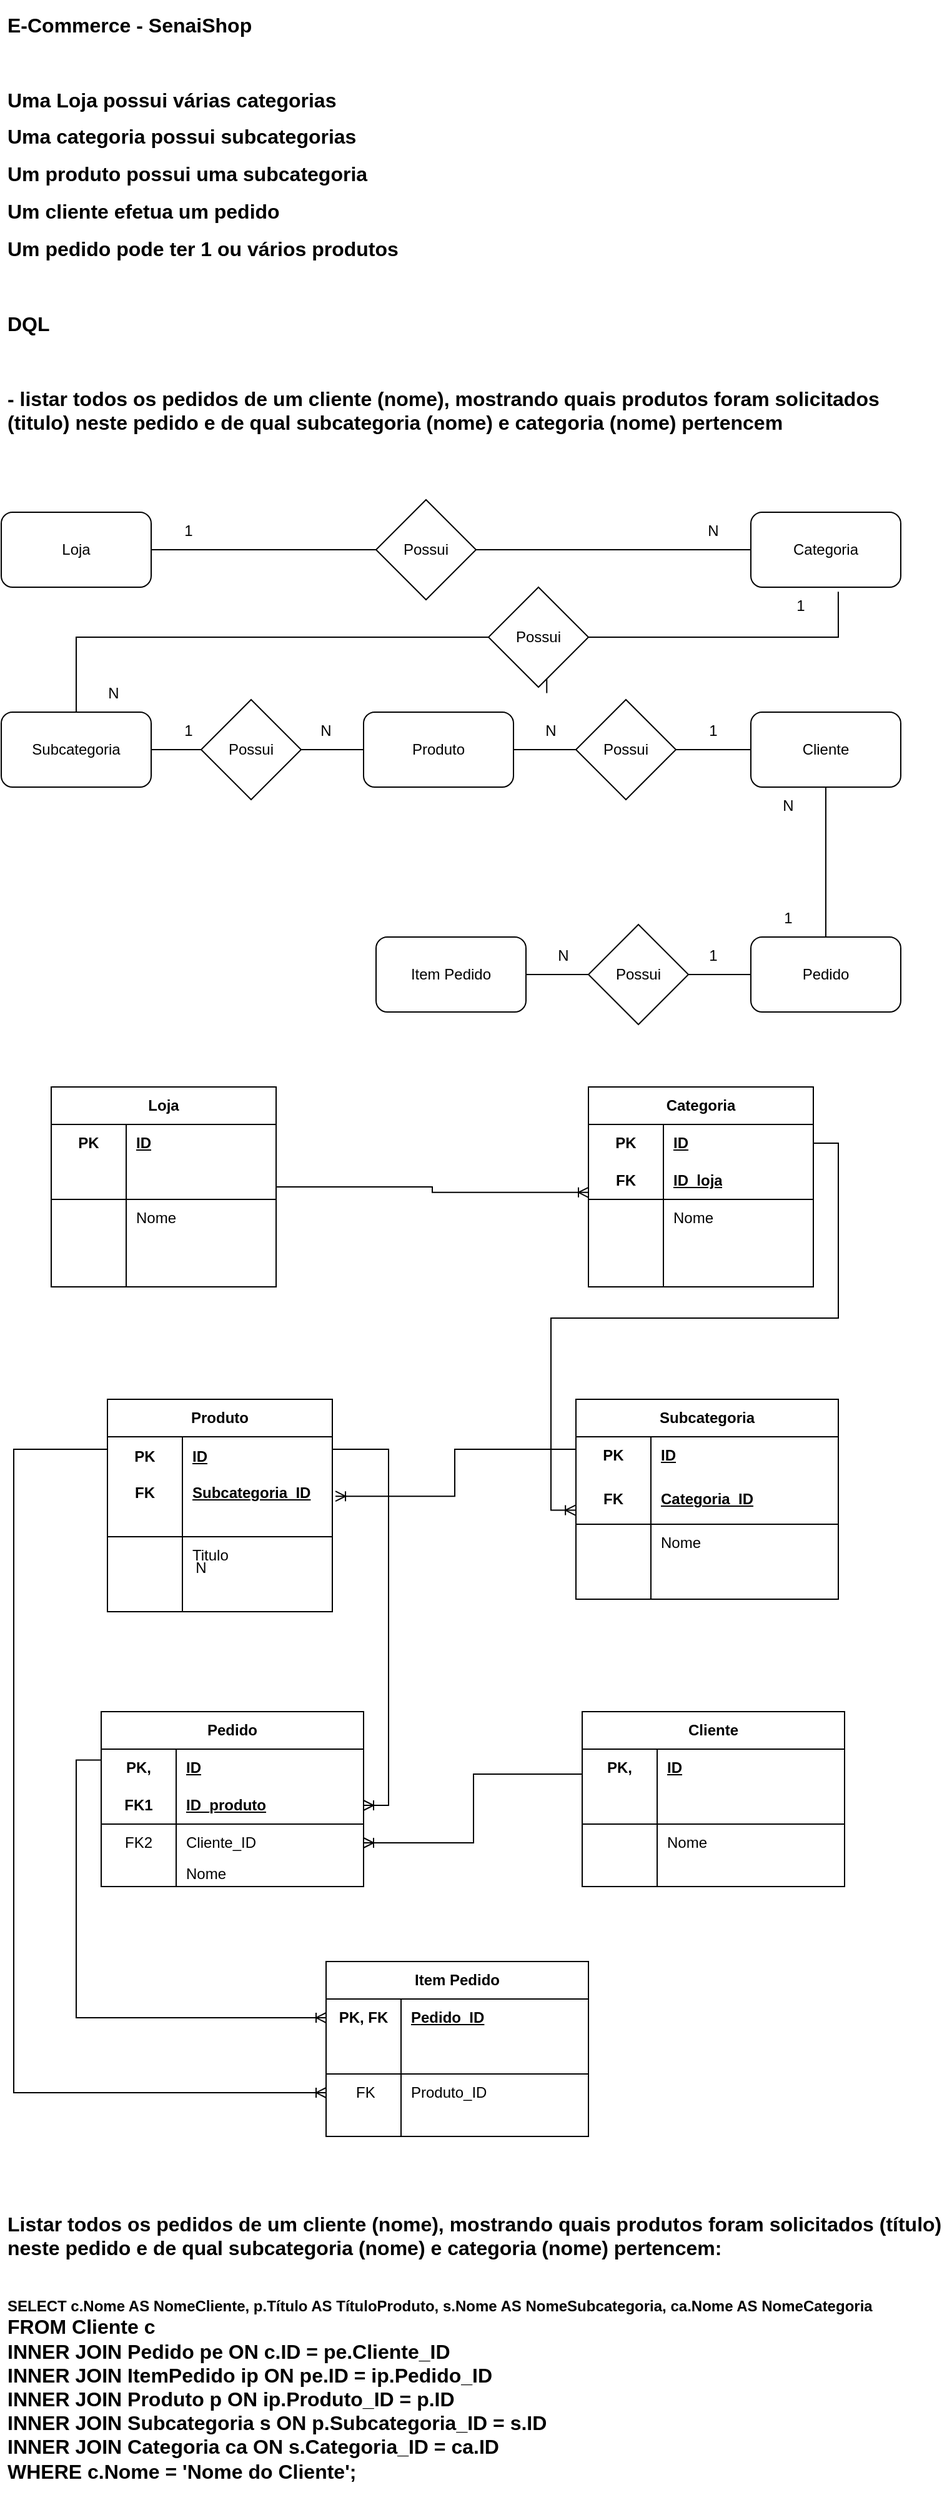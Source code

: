 <mxfile version="21.6.5" type="github">
  <diagram name="Página-1" id="tb75bTPPpAC_LqLqEpeX">
    <mxGraphModel dx="1050" dy="574" grid="1" gridSize="10" guides="1" tooltips="1" connect="1" arrows="1" fold="1" page="1" pageScale="1" pageWidth="827" pageHeight="1169" math="0" shadow="0">
      <root>
        <mxCell id="0" />
        <mxCell id="1" parent="0" />
        <mxCell id="KZsk0h8L5AbEn7BCKTqR-1" value="&lt;h1 style=&quot;font-size: 16px;&quot;&gt;&lt;font style=&quot;font-size: 16px;&quot;&gt;E-Commerce - SenaiShop&lt;/font&gt;&lt;/h1&gt;&lt;h1 style=&quot;font-size: 16px;&quot;&gt;&lt;font style=&quot;font-size: 16px;&quot;&gt;&lt;br&gt;&lt;/font&gt;&lt;/h1&gt;&lt;h1 style=&quot;font-size: 16px;&quot;&gt;&lt;font style=&quot;font-size: 16px;&quot;&gt;Uma Loja possui várias categorias&lt;/font&gt;&lt;/h1&gt;&lt;h1 style=&quot;font-size: 16px;&quot;&gt;&lt;font style=&quot;font-size: 16px;&quot;&gt;Uma categoria possui subcategorias&lt;/font&gt;&lt;/h1&gt;&lt;h1 style=&quot;font-size: 16px;&quot;&gt;&lt;font style=&quot;font-size: 16px;&quot;&gt;Um produto possui uma subcategoria&lt;/font&gt;&lt;/h1&gt;&lt;h1 style=&quot;font-size: 16px;&quot;&gt;&lt;font style=&quot;font-size: 16px;&quot;&gt;Um cliente efetua um pedido&lt;/font&gt;&lt;/h1&gt;&lt;h1 style=&quot;font-size: 16px;&quot;&gt;&lt;font style=&quot;font-size: 16px;&quot;&gt;Um pedido pode ter 1 ou vários produtos&lt;/font&gt;&lt;/h1&gt;&lt;h1 style=&quot;font-size: 16px;&quot;&gt;&lt;font style=&quot;font-size: 16px;&quot;&gt;&lt;br&gt;&lt;/font&gt;&lt;/h1&gt;&lt;h1 style=&quot;font-size: 16px;&quot;&gt;&lt;font style=&quot;font-size: 16px;&quot;&gt;DQL&lt;/font&gt;&lt;/h1&gt;&lt;h1 style=&quot;font-size: 16px;&quot;&gt;&lt;font style=&quot;font-size: 16px;&quot;&gt;&lt;br&gt;&lt;/font&gt;&lt;/h1&gt;&lt;h1 style=&quot;font-size: 16px;&quot;&gt;&lt;font style=&quot;font-size: 16px;&quot;&gt;- listar todos os pedidos de um cliente (nome), mostrando quais produtos foram solicitados (titulo) neste pedido e de qual subcategoria (nome) e categoria (nome) pertencem&lt;/font&gt;&lt;/h1&gt;" style="text;html=1;strokeColor=none;fillColor=none;spacing=5;spacingTop=-20;whiteSpace=wrap;overflow=hidden;rounded=0;" parent="1" vertex="1">
          <mxGeometry x="40" y="40" width="760" height="360" as="geometry" />
        </mxCell>
        <mxCell id="KZsk0h8L5AbEn7BCKTqR-109" value="&lt;h1 style=&quot;font-size: 16px;&quot;&gt;Listar todos os pedidos de um cliente (nome), mostrando quais prod&lt;font style=&quot;font-size: 16px;&quot;&gt;utos foram solicitados (título) neste pedido e de qual subcategoria (nome) e categoria (nome) pertencem:&lt;/font&gt;&lt;br&gt;&lt;/h1&gt;&lt;div&gt;&lt;font style=&quot;font-size: 16px;&quot;&gt;&lt;br&gt;&lt;/font&gt;&lt;/div&gt;&lt;div&gt;&lt;font style=&quot;&quot;&gt;&lt;div style=&quot;&quot;&gt;&lt;b&gt;SELECT c.Nome AS NomeCliente, p.Título AS TítuloProduto, s.Nome AS NomeSubcategoria, ca.Nome AS NomeCategoria&lt;/b&gt;&lt;/div&gt;&lt;div style=&quot;&quot;&gt;&lt;span style=&quot;font-size: 16px;&quot;&gt;&lt;b&gt;FROM Cliente c&lt;/b&gt;&lt;/span&gt;&lt;/div&gt;&lt;div style=&quot;&quot;&gt;&lt;span style=&quot;font-size: 16px;&quot;&gt;&lt;b&gt;INNER JOIN Pedido pe ON c.ID = pe.Cliente_ID&lt;/b&gt;&lt;/span&gt;&lt;/div&gt;&lt;div style=&quot;&quot;&gt;&lt;span style=&quot;font-size: 16px;&quot;&gt;&lt;b&gt;INNER JOIN ItemPedido ip ON pe.ID = ip.Pedido_ID&lt;/b&gt;&lt;/span&gt;&lt;/div&gt;&lt;div style=&quot;&quot;&gt;&lt;span style=&quot;font-size: 16px;&quot;&gt;&lt;b&gt;INNER JOIN Produto p ON ip.Produto_ID = p.ID&lt;/b&gt;&lt;/span&gt;&lt;/div&gt;&lt;div style=&quot;&quot;&gt;&lt;span style=&quot;font-size: 16px;&quot;&gt;&lt;b&gt;INNER JOIN Subcategoria s ON p.Subcategoria_ID = s.ID&lt;/b&gt;&lt;/span&gt;&lt;/div&gt;&lt;div style=&quot;&quot;&gt;&lt;span style=&quot;font-size: 16px;&quot;&gt;&lt;b&gt;INNER JOIN Categoria ca ON s.Categoria_ID = ca.ID&lt;/b&gt;&lt;/span&gt;&lt;/div&gt;&lt;div style=&quot;&quot;&gt;&lt;span style=&quot;font-size: 16px;&quot;&gt;&lt;b&gt;WHERE c.Nome = &#39;Nome do Cliente&#39;;&lt;/b&gt;&lt;/span&gt;&lt;/div&gt;&lt;div style=&quot;font-size: 16px;&quot;&gt;&lt;br&gt;&lt;/div&gt;&lt;/font&gt;&lt;/div&gt;" style="text;html=1;strokeColor=none;fillColor=none;spacing=5;spacingTop=-20;whiteSpace=wrap;overflow=hidden;rounded=0;" parent="1" vertex="1">
          <mxGeometry x="40" y="1800" width="760" height="230" as="geometry" />
        </mxCell>
        <mxCell id="-pTM1xConLc9NrXoxpqH-4" style="edgeStyle=orthogonalEdgeStyle;rounded=0;orthogonalLoop=1;jettySize=auto;html=1;entryX=0.5;entryY=0;entryDx=0;entryDy=0;endArrow=none;endFill=0;exitX=0.583;exitY=1.06;exitDx=0;exitDy=0;exitPerimeter=0;" parent="1" source="3napkTrGr6mmYL91yDcV-1" target="-pTM1xConLc9NrXoxpqH-3" edge="1">
          <mxGeometry relative="1" as="geometry">
            <Array as="points">
              <mxPoint x="100" y="540" />
            </Array>
          </mxGeometry>
        </mxCell>
        <mxCell id="-pTM1xConLc9NrXoxpqH-205" style="edgeStyle=orthogonalEdgeStyle;rounded=0;orthogonalLoop=1;jettySize=auto;html=1;entryX=0;entryY=0.5;entryDx=0;entryDy=0;endArrow=none;endFill=0;" parent="1" source="-pTM1xConLc9NrXoxpqH-1" target="-pTM1xConLc9NrXoxpqH-2" edge="1">
          <mxGeometry relative="1" as="geometry" />
        </mxCell>
        <mxCell id="-pTM1xConLc9NrXoxpqH-1" value="Loja" style="rounded=1;whiteSpace=wrap;html=1;" parent="1" vertex="1">
          <mxGeometry x="40" y="440" width="120" height="60" as="geometry" />
        </mxCell>
        <mxCell id="-pTM1xConLc9NrXoxpqH-2" value="Categoria" style="rounded=1;whiteSpace=wrap;html=1;" parent="1" vertex="1">
          <mxGeometry x="640" y="440" width="120" height="60" as="geometry" />
        </mxCell>
        <mxCell id="-pTM1xConLc9NrXoxpqH-192" style="edgeStyle=orthogonalEdgeStyle;rounded=0;orthogonalLoop=1;jettySize=auto;html=1;entryX=0;entryY=0.5;entryDx=0;entryDy=0;endArrow=none;endFill=0;" parent="1" source="-pTM1xConLc9NrXoxpqH-210" target="-pTM1xConLc9NrXoxpqH-191" edge="1">
          <mxGeometry relative="1" as="geometry" />
        </mxCell>
        <mxCell id="-pTM1xConLc9NrXoxpqH-3" value="Subcategoria" style="rounded=1;whiteSpace=wrap;html=1;" parent="1" vertex="1">
          <mxGeometry x="40" y="600" width="120" height="60" as="geometry" />
        </mxCell>
        <mxCell id="-pTM1xConLc9NrXoxpqH-97" value="N" style="text;html=1;strokeColor=none;fillColor=none;align=center;verticalAlign=middle;whiteSpace=wrap;rounded=0;" parent="1" vertex="1">
          <mxGeometry x="100" y="570" width="60" height="30" as="geometry" />
        </mxCell>
        <mxCell id="-pTM1xConLc9NrXoxpqH-190" value="1" style="text;html=1;strokeColor=none;fillColor=none;align=center;verticalAlign=middle;whiteSpace=wrap;rounded=0;" parent="1" vertex="1">
          <mxGeometry x="650" y="500" width="60" height="30" as="geometry" />
        </mxCell>
        <mxCell id="-pTM1xConLc9NrXoxpqH-196" style="edgeStyle=orthogonalEdgeStyle;rounded=0;orthogonalLoop=1;jettySize=auto;html=1;entryX=0;entryY=0.5;entryDx=0;entryDy=0;endArrow=none;endFill=0;" parent="1" source="-pTM1xConLc9NrXoxpqH-191" target="-pTM1xConLc9NrXoxpqH-195" edge="1">
          <mxGeometry relative="1" as="geometry" />
        </mxCell>
        <mxCell id="-pTM1xConLc9NrXoxpqH-191" value="Produto" style="rounded=1;whiteSpace=wrap;html=1;" parent="1" vertex="1">
          <mxGeometry x="330" y="600" width="120" height="60" as="geometry" />
        </mxCell>
        <mxCell id="-pTM1xConLc9NrXoxpqH-193" value="1" style="text;html=1;strokeColor=none;fillColor=none;align=center;verticalAlign=middle;whiteSpace=wrap;rounded=0;" parent="1" vertex="1">
          <mxGeometry x="160" y="600" width="60" height="30" as="geometry" />
        </mxCell>
        <mxCell id="-pTM1xConLc9NrXoxpqH-194" value="N" style="text;html=1;strokeColor=none;fillColor=none;align=center;verticalAlign=middle;whiteSpace=wrap;rounded=0;" parent="1" vertex="1">
          <mxGeometry x="270" y="600" width="60" height="30" as="geometry" />
        </mxCell>
        <mxCell id="-pTM1xConLc9NrXoxpqH-200" style="edgeStyle=orthogonalEdgeStyle;rounded=0;orthogonalLoop=1;jettySize=auto;html=1;entryX=0.5;entryY=0;entryDx=0;entryDy=0;endArrow=none;endFill=0;" parent="1" source="-pTM1xConLc9NrXoxpqH-195" target="-pTM1xConLc9NrXoxpqH-199" edge="1">
          <mxGeometry relative="1" as="geometry" />
        </mxCell>
        <mxCell id="-pTM1xConLc9NrXoxpqH-195" value="Cliente" style="rounded=1;whiteSpace=wrap;html=1;" parent="1" vertex="1">
          <mxGeometry x="640" y="600" width="120" height="60" as="geometry" />
        </mxCell>
        <mxCell id="-pTM1xConLc9NrXoxpqH-197" value="N" style="text;html=1;strokeColor=none;fillColor=none;align=center;verticalAlign=middle;whiteSpace=wrap;rounded=0;" parent="1" vertex="1">
          <mxGeometry x="450" y="600" width="60" height="30" as="geometry" />
        </mxCell>
        <mxCell id="-pTM1xConLc9NrXoxpqH-198" value="1" style="text;html=1;strokeColor=none;fillColor=none;align=center;verticalAlign=middle;whiteSpace=wrap;rounded=0;" parent="1" vertex="1">
          <mxGeometry x="580" y="600" width="60" height="30" as="geometry" />
        </mxCell>
        <mxCell id="-pTM1xConLc9NrXoxpqH-204" style="edgeStyle=orthogonalEdgeStyle;rounded=0;orthogonalLoop=1;jettySize=auto;html=1;entryX=1;entryY=0.5;entryDx=0;entryDy=0;endArrow=none;endFill=0;" parent="1" source="-pTM1xConLc9NrXoxpqH-199" target="-pTM1xConLc9NrXoxpqH-203" edge="1">
          <mxGeometry relative="1" as="geometry" />
        </mxCell>
        <mxCell id="-pTM1xConLc9NrXoxpqH-199" value="Pedido" style="rounded=1;whiteSpace=wrap;html=1;" parent="1" vertex="1">
          <mxGeometry x="640" y="780" width="120" height="60" as="geometry" />
        </mxCell>
        <mxCell id="-pTM1xConLc9NrXoxpqH-201" value="1" style="text;html=1;strokeColor=none;fillColor=none;align=center;verticalAlign=middle;whiteSpace=wrap;rounded=0;" parent="1" vertex="1">
          <mxGeometry x="640" y="750" width="60" height="30" as="geometry" />
        </mxCell>
        <mxCell id="-pTM1xConLc9NrXoxpqH-202" value="N" style="text;html=1;strokeColor=none;fillColor=none;align=center;verticalAlign=middle;whiteSpace=wrap;rounded=0;" parent="1" vertex="1">
          <mxGeometry x="640" y="660" width="60" height="30" as="geometry" />
        </mxCell>
        <mxCell id="-pTM1xConLc9NrXoxpqH-203" value="Item Pedido" style="rounded=1;whiteSpace=wrap;html=1;" parent="1" vertex="1">
          <mxGeometry x="340" y="780" width="120" height="60" as="geometry" />
        </mxCell>
        <mxCell id="-pTM1xConLc9NrXoxpqH-206" value="N" style="text;html=1;strokeColor=none;fillColor=none;align=center;verticalAlign=middle;whiteSpace=wrap;rounded=0;" parent="1" vertex="1">
          <mxGeometry x="580" y="440" width="60" height="30" as="geometry" />
        </mxCell>
        <mxCell id="-pTM1xConLc9NrXoxpqH-207" value="1" style="text;html=1;strokeColor=none;fillColor=none;align=center;verticalAlign=middle;whiteSpace=wrap;rounded=0;" parent="1" vertex="1">
          <mxGeometry x="160" y="440" width="60" height="30" as="geometry" />
        </mxCell>
        <mxCell id="-pTM1xConLc9NrXoxpqH-209" value="Possui" style="rhombus;whiteSpace=wrap;html=1;" parent="1" vertex="1">
          <mxGeometry x="340" y="430" width="80" height="80" as="geometry" />
        </mxCell>
        <mxCell id="-pTM1xConLc9NrXoxpqH-211" value="" style="edgeStyle=orthogonalEdgeStyle;rounded=0;orthogonalLoop=1;jettySize=auto;html=1;entryX=0;entryY=0.5;entryDx=0;entryDy=0;endArrow=none;endFill=0;" parent="1" source="-pTM1xConLc9NrXoxpqH-3" target="-pTM1xConLc9NrXoxpqH-210" edge="1">
          <mxGeometry relative="1" as="geometry">
            <mxPoint x="160" y="630" as="sourcePoint" />
            <mxPoint x="330" y="630" as="targetPoint" />
          </mxGeometry>
        </mxCell>
        <mxCell id="-pTM1xConLc9NrXoxpqH-210" value="Possui" style="rhombus;whiteSpace=wrap;html=1;" parent="1" vertex="1">
          <mxGeometry x="200" y="590" width="80" height="80" as="geometry" />
        </mxCell>
        <mxCell id="-pTM1xConLc9NrXoxpqH-212" value="Possui" style="rhombus;whiteSpace=wrap;html=1;" parent="1" vertex="1">
          <mxGeometry x="500" y="590" width="80" height="80" as="geometry" />
        </mxCell>
        <mxCell id="-pTM1xConLc9NrXoxpqH-215" value="Possui" style="rhombus;whiteSpace=wrap;html=1;" parent="1" vertex="1">
          <mxGeometry x="510" y="770" width="80" height="80" as="geometry" />
        </mxCell>
        <mxCell id="-pTM1xConLc9NrXoxpqH-216" value="1" style="text;html=1;strokeColor=none;fillColor=none;align=center;verticalAlign=middle;whiteSpace=wrap;rounded=0;" parent="1" vertex="1">
          <mxGeometry x="580" y="780" width="60" height="30" as="geometry" />
        </mxCell>
        <mxCell id="-pTM1xConLc9NrXoxpqH-217" value="N" style="text;html=1;strokeColor=none;fillColor=none;align=center;verticalAlign=middle;whiteSpace=wrap;rounded=0;" parent="1" vertex="1">
          <mxGeometry x="460" y="780" width="60" height="30" as="geometry" />
        </mxCell>
        <mxCell id="3napkTrGr6mmYL91yDcV-2" value="" style="edgeStyle=orthogonalEdgeStyle;rounded=0;orthogonalLoop=1;jettySize=auto;html=1;entryX=0.5;entryY=0;entryDx=0;entryDy=0;endArrow=none;endFill=0;exitX=0.583;exitY=1.06;exitDx=0;exitDy=0;exitPerimeter=0;" edge="1" parent="1" source="-pTM1xConLc9NrXoxpqH-2" target="3napkTrGr6mmYL91yDcV-1">
          <mxGeometry relative="1" as="geometry">
            <mxPoint x="710" y="504" as="sourcePoint" />
            <mxPoint x="100" y="600" as="targetPoint" />
            <Array as="points">
              <mxPoint x="710" y="540" />
            </Array>
          </mxGeometry>
        </mxCell>
        <mxCell id="3napkTrGr6mmYL91yDcV-1" value="Possui" style="rhombus;whiteSpace=wrap;html=1;" vertex="1" parent="1">
          <mxGeometry x="430" y="500" width="80" height="80" as="geometry" />
        </mxCell>
        <mxCell id="KZsk0h8L5AbEn7BCKTqR-94" value="Item Pedido" style="shape=table;startSize=30;container=1;collapsible=1;childLayout=tableLayout;fixedRows=1;rowLines=0;fontStyle=1;align=center;resizeLast=1;html=1;whiteSpace=wrap;" parent="1" vertex="1">
          <mxGeometry x="300" y="1600" width="210" height="140" as="geometry" />
        </mxCell>
        <mxCell id="KZsk0h8L5AbEn7BCKTqR-95" value="" style="shape=tableRow;horizontal=0;startSize=0;swimlaneHead=0;swimlaneBody=0;fillColor=none;collapsible=0;dropTarget=0;points=[[0,0.5],[1,0.5]];portConstraint=eastwest;top=0;left=0;right=0;bottom=0;html=1;" parent="KZsk0h8L5AbEn7BCKTqR-94" vertex="1">
          <mxGeometry y="30" width="210" height="30" as="geometry" />
        </mxCell>
        <mxCell id="KZsk0h8L5AbEn7BCKTqR-96" value="PK, FK" style="shape=partialRectangle;connectable=0;fillColor=none;top=0;left=0;bottom=0;right=0;fontStyle=1;overflow=hidden;html=1;whiteSpace=wrap;" parent="KZsk0h8L5AbEn7BCKTqR-95" vertex="1">
          <mxGeometry width="60" height="30" as="geometry">
            <mxRectangle width="60" height="30" as="alternateBounds" />
          </mxGeometry>
        </mxCell>
        <mxCell id="KZsk0h8L5AbEn7BCKTqR-97" value="Pedido_ID" style="shape=partialRectangle;connectable=0;fillColor=none;top=0;left=0;bottom=0;right=0;align=left;spacingLeft=6;fontStyle=5;overflow=hidden;html=1;whiteSpace=wrap;" parent="KZsk0h8L5AbEn7BCKTqR-95" vertex="1">
          <mxGeometry x="60" width="150" height="30" as="geometry">
            <mxRectangle width="150" height="30" as="alternateBounds" />
          </mxGeometry>
        </mxCell>
        <mxCell id="KZsk0h8L5AbEn7BCKTqR-98" value="" style="shape=tableRow;horizontal=0;startSize=0;swimlaneHead=0;swimlaneBody=0;fillColor=none;collapsible=0;dropTarget=0;points=[[0,0.5],[1,0.5]];portConstraint=eastwest;top=0;left=0;right=0;bottom=1;html=1;" parent="KZsk0h8L5AbEn7BCKTqR-94" vertex="1">
          <mxGeometry y="60" width="210" height="30" as="geometry" />
        </mxCell>
        <mxCell id="KZsk0h8L5AbEn7BCKTqR-99" value="" style="shape=partialRectangle;connectable=0;fillColor=none;top=0;left=0;bottom=0;right=0;fontStyle=1;overflow=hidden;html=1;whiteSpace=wrap;" parent="KZsk0h8L5AbEn7BCKTqR-98" vertex="1">
          <mxGeometry width="60" height="30" as="geometry">
            <mxRectangle width="60" height="30" as="alternateBounds" />
          </mxGeometry>
        </mxCell>
        <mxCell id="KZsk0h8L5AbEn7BCKTqR-100" value="" style="shape=partialRectangle;connectable=0;fillColor=none;top=0;left=0;bottom=0;right=0;align=left;spacingLeft=6;fontStyle=5;overflow=hidden;html=1;whiteSpace=wrap;" parent="KZsk0h8L5AbEn7BCKTqR-98" vertex="1">
          <mxGeometry x="60" width="150" height="30" as="geometry">
            <mxRectangle width="150" height="30" as="alternateBounds" />
          </mxGeometry>
        </mxCell>
        <mxCell id="KZsk0h8L5AbEn7BCKTqR-101" value="" style="shape=tableRow;horizontal=0;startSize=0;swimlaneHead=0;swimlaneBody=0;fillColor=none;collapsible=0;dropTarget=0;points=[[0,0.5],[1,0.5]];portConstraint=eastwest;top=0;left=0;right=0;bottom=0;html=1;" parent="KZsk0h8L5AbEn7BCKTqR-94" vertex="1">
          <mxGeometry y="90" width="210" height="30" as="geometry" />
        </mxCell>
        <mxCell id="KZsk0h8L5AbEn7BCKTqR-102" value="&amp;nbsp;FK" style="shape=partialRectangle;connectable=0;fillColor=none;top=0;left=0;bottom=0;right=0;editable=1;overflow=hidden;html=1;whiteSpace=wrap;" parent="KZsk0h8L5AbEn7BCKTqR-101" vertex="1">
          <mxGeometry width="60" height="30" as="geometry">
            <mxRectangle width="60" height="30" as="alternateBounds" />
          </mxGeometry>
        </mxCell>
        <mxCell id="KZsk0h8L5AbEn7BCKTqR-103" value="Produto_ID" style="shape=partialRectangle;connectable=0;fillColor=none;top=0;left=0;bottom=0;right=0;align=left;spacingLeft=6;overflow=hidden;html=1;whiteSpace=wrap;" parent="KZsk0h8L5AbEn7BCKTqR-101" vertex="1">
          <mxGeometry x="60" width="150" height="30" as="geometry">
            <mxRectangle width="150" height="30" as="alternateBounds" />
          </mxGeometry>
        </mxCell>
        <mxCell id="KZsk0h8L5AbEn7BCKTqR-104" value="" style="shape=tableRow;horizontal=0;startSize=0;swimlaneHead=0;swimlaneBody=0;fillColor=none;collapsible=0;dropTarget=0;points=[[0,0.5],[1,0.5]];portConstraint=eastwest;top=0;left=0;right=0;bottom=0;html=1;" parent="KZsk0h8L5AbEn7BCKTqR-94" vertex="1">
          <mxGeometry y="120" width="210" height="20" as="geometry" />
        </mxCell>
        <mxCell id="KZsk0h8L5AbEn7BCKTqR-105" value="" style="shape=partialRectangle;connectable=0;fillColor=none;top=0;left=0;bottom=0;right=0;editable=1;overflow=hidden;html=1;whiteSpace=wrap;" parent="KZsk0h8L5AbEn7BCKTqR-104" vertex="1">
          <mxGeometry width="60" height="20" as="geometry">
            <mxRectangle width="60" height="20" as="alternateBounds" />
          </mxGeometry>
        </mxCell>
        <mxCell id="KZsk0h8L5AbEn7BCKTqR-106" value="" style="shape=partialRectangle;connectable=0;fillColor=none;top=0;left=0;bottom=0;right=0;align=left;spacingLeft=6;overflow=hidden;html=1;whiteSpace=wrap;" parent="KZsk0h8L5AbEn7BCKTqR-104" vertex="1">
          <mxGeometry x="60" width="150" height="20" as="geometry">
            <mxRectangle width="150" height="20" as="alternateBounds" />
          </mxGeometry>
        </mxCell>
        <mxCell id="3napkTrGr6mmYL91yDcV-8" style="edgeStyle=orthogonalEdgeStyle;rounded=0;orthogonalLoop=1;jettySize=auto;html=1;entryX=0;entryY=0.813;entryDx=0;entryDy=0;entryPerimeter=0;endArrow=ERoneToMany;endFill=0;" edge="1" parent="1" source="KZsk0h8L5AbEn7BCKTqR-3" target="KZsk0h8L5AbEn7BCKTqR-20">
          <mxGeometry relative="1" as="geometry" />
        </mxCell>
        <mxCell id="KZsk0h8L5AbEn7BCKTqR-3" value="Loja" style="shape=table;startSize=30;container=1;collapsible=1;childLayout=tableLayout;fixedRows=1;rowLines=0;fontStyle=1;align=center;resizeLast=1;html=1;whiteSpace=wrap;" parent="1" vertex="1">
          <mxGeometry x="80" y="900" width="180" height="160" as="geometry" />
        </mxCell>
        <mxCell id="KZsk0h8L5AbEn7BCKTqR-4" value="" style="shape=tableRow;horizontal=0;startSize=0;swimlaneHead=0;swimlaneBody=0;fillColor=none;collapsible=0;dropTarget=0;points=[[0,0.5],[1,0.5]];portConstraint=eastwest;top=0;left=0;right=0;bottom=0;html=1;" parent="KZsk0h8L5AbEn7BCKTqR-3" vertex="1">
          <mxGeometry y="30" width="180" height="30" as="geometry" />
        </mxCell>
        <mxCell id="KZsk0h8L5AbEn7BCKTqR-5" value="PK" style="shape=partialRectangle;connectable=0;fillColor=none;top=0;left=0;bottom=0;right=0;fontStyle=1;overflow=hidden;html=1;whiteSpace=wrap;" parent="KZsk0h8L5AbEn7BCKTqR-4" vertex="1">
          <mxGeometry width="60" height="30" as="geometry">
            <mxRectangle width="60" height="30" as="alternateBounds" />
          </mxGeometry>
        </mxCell>
        <mxCell id="KZsk0h8L5AbEn7BCKTqR-6" value="ID" style="shape=partialRectangle;connectable=0;fillColor=none;top=0;left=0;bottom=0;right=0;align=left;spacingLeft=6;fontStyle=5;overflow=hidden;html=1;whiteSpace=wrap;" parent="KZsk0h8L5AbEn7BCKTqR-4" vertex="1">
          <mxGeometry x="60" width="120" height="30" as="geometry">
            <mxRectangle width="120" height="30" as="alternateBounds" />
          </mxGeometry>
        </mxCell>
        <mxCell id="KZsk0h8L5AbEn7BCKTqR-7" value="" style="shape=tableRow;horizontal=0;startSize=0;swimlaneHead=0;swimlaneBody=0;fillColor=none;collapsible=0;dropTarget=0;points=[[0,0.5],[1,0.5]];portConstraint=eastwest;top=0;left=0;right=0;bottom=1;html=1;" parent="KZsk0h8L5AbEn7BCKTqR-3" vertex="1">
          <mxGeometry y="60" width="180" height="30" as="geometry" />
        </mxCell>
        <mxCell id="KZsk0h8L5AbEn7BCKTqR-8" value="" style="shape=partialRectangle;connectable=0;fillColor=none;top=0;left=0;bottom=0;right=0;fontStyle=1;overflow=hidden;html=1;whiteSpace=wrap;" parent="KZsk0h8L5AbEn7BCKTqR-7" vertex="1">
          <mxGeometry width="60" height="30" as="geometry">
            <mxRectangle width="60" height="30" as="alternateBounds" />
          </mxGeometry>
        </mxCell>
        <mxCell id="KZsk0h8L5AbEn7BCKTqR-9" value="" style="shape=partialRectangle;connectable=0;fillColor=none;top=0;left=0;bottom=0;right=0;align=left;spacingLeft=6;fontStyle=5;overflow=hidden;html=1;whiteSpace=wrap;" parent="KZsk0h8L5AbEn7BCKTqR-7" vertex="1">
          <mxGeometry x="60" width="120" height="30" as="geometry">
            <mxRectangle width="120" height="30" as="alternateBounds" />
          </mxGeometry>
        </mxCell>
        <mxCell id="KZsk0h8L5AbEn7BCKTqR-10" value="" style="shape=tableRow;horizontal=0;startSize=0;swimlaneHead=0;swimlaneBody=0;fillColor=none;collapsible=0;dropTarget=0;points=[[0,0.5],[1,0.5]];portConstraint=eastwest;top=0;left=0;right=0;bottom=0;html=1;" parent="KZsk0h8L5AbEn7BCKTqR-3" vertex="1">
          <mxGeometry y="90" width="180" height="30" as="geometry" />
        </mxCell>
        <mxCell id="KZsk0h8L5AbEn7BCKTqR-11" value="" style="shape=partialRectangle;connectable=0;fillColor=none;top=0;left=0;bottom=0;right=0;editable=1;overflow=hidden;html=1;whiteSpace=wrap;" parent="KZsk0h8L5AbEn7BCKTqR-10" vertex="1">
          <mxGeometry width="60" height="30" as="geometry">
            <mxRectangle width="60" height="30" as="alternateBounds" />
          </mxGeometry>
        </mxCell>
        <mxCell id="KZsk0h8L5AbEn7BCKTqR-12" value="Nome" style="shape=partialRectangle;connectable=0;fillColor=none;top=0;left=0;bottom=0;right=0;align=left;spacingLeft=6;overflow=hidden;html=1;whiteSpace=wrap;" parent="KZsk0h8L5AbEn7BCKTqR-10" vertex="1">
          <mxGeometry x="60" width="120" height="30" as="geometry">
            <mxRectangle width="120" height="30" as="alternateBounds" />
          </mxGeometry>
        </mxCell>
        <mxCell id="KZsk0h8L5AbEn7BCKTqR-13" value="" style="shape=tableRow;horizontal=0;startSize=0;swimlaneHead=0;swimlaneBody=0;fillColor=none;collapsible=0;dropTarget=0;points=[[0,0.5],[1,0.5]];portConstraint=eastwest;top=0;left=0;right=0;bottom=0;html=1;" parent="KZsk0h8L5AbEn7BCKTqR-3" vertex="1">
          <mxGeometry y="120" width="180" height="40" as="geometry" />
        </mxCell>
        <mxCell id="KZsk0h8L5AbEn7BCKTqR-14" value="" style="shape=partialRectangle;connectable=0;fillColor=none;top=0;left=0;bottom=0;right=0;editable=1;overflow=hidden;html=1;whiteSpace=wrap;" parent="KZsk0h8L5AbEn7BCKTqR-13" vertex="1">
          <mxGeometry width="60" height="40" as="geometry">
            <mxRectangle width="60" height="40" as="alternateBounds" />
          </mxGeometry>
        </mxCell>
        <mxCell id="KZsk0h8L5AbEn7BCKTqR-15" value="" style="shape=partialRectangle;connectable=0;fillColor=none;top=0;left=0;bottom=0;right=0;align=left;spacingLeft=6;overflow=hidden;html=1;whiteSpace=wrap;" parent="KZsk0h8L5AbEn7BCKTqR-13" vertex="1">
          <mxGeometry x="60" width="120" height="40" as="geometry">
            <mxRectangle width="120" height="40" as="alternateBounds" />
          </mxGeometry>
        </mxCell>
        <mxCell id="KZsk0h8L5AbEn7BCKTqR-16" value="Categoria" style="shape=table;startSize=30;container=1;collapsible=1;childLayout=tableLayout;fixedRows=1;rowLines=0;fontStyle=1;align=center;resizeLast=1;html=1;whiteSpace=wrap;" parent="1" vertex="1">
          <mxGeometry x="510" y="900" width="180" height="160" as="geometry" />
        </mxCell>
        <mxCell id="KZsk0h8L5AbEn7BCKTqR-17" value="" style="shape=tableRow;horizontal=0;startSize=0;swimlaneHead=0;swimlaneBody=0;fillColor=none;collapsible=0;dropTarget=0;points=[[0,0.5],[1,0.5]];portConstraint=eastwest;top=0;left=0;right=0;bottom=0;html=1;" parent="KZsk0h8L5AbEn7BCKTqR-16" vertex="1">
          <mxGeometry y="30" width="180" height="30" as="geometry" />
        </mxCell>
        <mxCell id="KZsk0h8L5AbEn7BCKTqR-18" value="PK" style="shape=partialRectangle;connectable=0;fillColor=none;top=0;left=0;bottom=0;right=0;fontStyle=1;overflow=hidden;html=1;whiteSpace=wrap;" parent="KZsk0h8L5AbEn7BCKTqR-17" vertex="1">
          <mxGeometry width="60" height="30" as="geometry">
            <mxRectangle width="60" height="30" as="alternateBounds" />
          </mxGeometry>
        </mxCell>
        <mxCell id="KZsk0h8L5AbEn7BCKTqR-19" value="ID" style="shape=partialRectangle;connectable=0;fillColor=none;top=0;left=0;bottom=0;right=0;align=left;spacingLeft=6;fontStyle=5;overflow=hidden;html=1;whiteSpace=wrap;" parent="KZsk0h8L5AbEn7BCKTqR-17" vertex="1">
          <mxGeometry x="60" width="120" height="30" as="geometry">
            <mxRectangle width="120" height="30" as="alternateBounds" />
          </mxGeometry>
        </mxCell>
        <mxCell id="KZsk0h8L5AbEn7BCKTqR-20" value="" style="shape=tableRow;horizontal=0;startSize=0;swimlaneHead=0;swimlaneBody=0;fillColor=none;collapsible=0;dropTarget=0;points=[[0,0.5],[1,0.5]];portConstraint=eastwest;top=0;left=0;right=0;bottom=1;html=1;" parent="KZsk0h8L5AbEn7BCKTqR-16" vertex="1">
          <mxGeometry y="60" width="180" height="30" as="geometry" />
        </mxCell>
        <mxCell id="KZsk0h8L5AbEn7BCKTqR-21" value="FK" style="shape=partialRectangle;connectable=0;fillColor=none;top=0;left=0;bottom=0;right=0;fontStyle=1;overflow=hidden;html=1;whiteSpace=wrap;" parent="KZsk0h8L5AbEn7BCKTqR-20" vertex="1">
          <mxGeometry width="60" height="30" as="geometry">
            <mxRectangle width="60" height="30" as="alternateBounds" />
          </mxGeometry>
        </mxCell>
        <mxCell id="KZsk0h8L5AbEn7BCKTqR-22" value="ID_loja" style="shape=partialRectangle;connectable=0;fillColor=none;top=0;left=0;bottom=0;right=0;align=left;spacingLeft=6;fontStyle=5;overflow=hidden;html=1;whiteSpace=wrap;" parent="KZsk0h8L5AbEn7BCKTqR-20" vertex="1">
          <mxGeometry x="60" width="120" height="30" as="geometry">
            <mxRectangle width="120" height="30" as="alternateBounds" />
          </mxGeometry>
        </mxCell>
        <mxCell id="KZsk0h8L5AbEn7BCKTqR-23" value="" style="shape=tableRow;horizontal=0;startSize=0;swimlaneHead=0;swimlaneBody=0;fillColor=none;collapsible=0;dropTarget=0;points=[[0,0.5],[1,0.5]];portConstraint=eastwest;top=0;left=0;right=0;bottom=0;html=1;" parent="KZsk0h8L5AbEn7BCKTqR-16" vertex="1">
          <mxGeometry y="90" width="180" height="30" as="geometry" />
        </mxCell>
        <mxCell id="KZsk0h8L5AbEn7BCKTqR-24" value="" style="shape=partialRectangle;connectable=0;fillColor=none;top=0;left=0;bottom=0;right=0;editable=1;overflow=hidden;html=1;whiteSpace=wrap;" parent="KZsk0h8L5AbEn7BCKTqR-23" vertex="1">
          <mxGeometry width="60" height="30" as="geometry">
            <mxRectangle width="60" height="30" as="alternateBounds" />
          </mxGeometry>
        </mxCell>
        <mxCell id="KZsk0h8L5AbEn7BCKTqR-25" value="Nome" style="shape=partialRectangle;connectable=0;fillColor=none;top=0;left=0;bottom=0;right=0;align=left;spacingLeft=6;overflow=hidden;html=1;whiteSpace=wrap;" parent="KZsk0h8L5AbEn7BCKTqR-23" vertex="1">
          <mxGeometry x="60" width="120" height="30" as="geometry">
            <mxRectangle width="120" height="30" as="alternateBounds" />
          </mxGeometry>
        </mxCell>
        <mxCell id="KZsk0h8L5AbEn7BCKTqR-26" value="" style="shape=tableRow;horizontal=0;startSize=0;swimlaneHead=0;swimlaneBody=0;fillColor=none;collapsible=0;dropTarget=0;points=[[0,0.5],[1,0.5]];portConstraint=eastwest;top=0;left=0;right=0;bottom=0;html=1;" parent="KZsk0h8L5AbEn7BCKTqR-16" vertex="1">
          <mxGeometry y="120" width="180" height="40" as="geometry" />
        </mxCell>
        <mxCell id="KZsk0h8L5AbEn7BCKTqR-27" value="" style="shape=partialRectangle;connectable=0;fillColor=none;top=0;left=0;bottom=0;right=0;editable=1;overflow=hidden;html=1;whiteSpace=wrap;" parent="KZsk0h8L5AbEn7BCKTqR-26" vertex="1">
          <mxGeometry width="60" height="40" as="geometry">
            <mxRectangle width="60" height="40" as="alternateBounds" />
          </mxGeometry>
        </mxCell>
        <mxCell id="KZsk0h8L5AbEn7BCKTqR-28" value="" style="shape=partialRectangle;connectable=0;fillColor=none;top=0;left=0;bottom=0;right=0;align=left;spacingLeft=6;overflow=hidden;html=1;whiteSpace=wrap;" parent="KZsk0h8L5AbEn7BCKTqR-26" vertex="1">
          <mxGeometry x="60" width="120" height="40" as="geometry">
            <mxRectangle width="120" height="40" as="alternateBounds" />
          </mxGeometry>
        </mxCell>
        <mxCell id="KZsk0h8L5AbEn7BCKTqR-30" value="Produto" style="shape=table;startSize=30;container=1;collapsible=1;childLayout=tableLayout;fixedRows=1;rowLines=0;fontStyle=1;align=center;resizeLast=1;html=1;whiteSpace=wrap;" parent="1" vertex="1">
          <mxGeometry x="125" y="1150" width="180" height="170" as="geometry" />
        </mxCell>
        <mxCell id="KZsk0h8L5AbEn7BCKTqR-31" value="" style="shape=tableRow;horizontal=0;startSize=0;swimlaneHead=0;swimlaneBody=0;fillColor=none;collapsible=0;dropTarget=0;points=[[0,0.5],[1,0.5]];portConstraint=eastwest;top=0;left=0;right=0;bottom=0;html=1;" parent="KZsk0h8L5AbEn7BCKTqR-30" vertex="1">
          <mxGeometry y="30" width="180" height="60" as="geometry" />
        </mxCell>
        <mxCell id="KZsk0h8L5AbEn7BCKTqR-32" value="PK&lt;br&gt;&lt;br&gt;FK" style="shape=partialRectangle;connectable=0;fillColor=none;top=0;left=0;bottom=0;right=0;fontStyle=1;overflow=hidden;html=1;whiteSpace=wrap;" parent="KZsk0h8L5AbEn7BCKTqR-31" vertex="1">
          <mxGeometry width="60" height="60" as="geometry">
            <mxRectangle width="60" height="60" as="alternateBounds" />
          </mxGeometry>
        </mxCell>
        <mxCell id="KZsk0h8L5AbEn7BCKTqR-33" value="ID&lt;br&gt;&lt;br&gt;Subcategoria_ID" style="shape=partialRectangle;connectable=0;fillColor=none;top=0;left=0;bottom=0;right=0;align=left;spacingLeft=6;fontStyle=5;overflow=hidden;html=1;whiteSpace=wrap;" parent="KZsk0h8L5AbEn7BCKTqR-31" vertex="1">
          <mxGeometry x="60" width="120" height="60" as="geometry">
            <mxRectangle width="120" height="60" as="alternateBounds" />
          </mxGeometry>
        </mxCell>
        <mxCell id="KZsk0h8L5AbEn7BCKTqR-34" value="" style="shape=tableRow;horizontal=0;startSize=0;swimlaneHead=0;swimlaneBody=0;fillColor=none;collapsible=0;dropTarget=0;points=[[0,0.5],[1,0.5]];portConstraint=eastwest;top=0;left=0;right=0;bottom=1;html=1;" parent="KZsk0h8L5AbEn7BCKTqR-30" vertex="1">
          <mxGeometry y="90" width="180" height="20" as="geometry" />
        </mxCell>
        <mxCell id="KZsk0h8L5AbEn7BCKTqR-35" value="" style="shape=partialRectangle;connectable=0;fillColor=none;top=0;left=0;bottom=0;right=0;fontStyle=1;overflow=hidden;html=1;whiteSpace=wrap;" parent="KZsk0h8L5AbEn7BCKTqR-34" vertex="1">
          <mxGeometry width="60" height="20" as="geometry">
            <mxRectangle width="60" height="20" as="alternateBounds" />
          </mxGeometry>
        </mxCell>
        <mxCell id="KZsk0h8L5AbEn7BCKTqR-36" value="" style="shape=partialRectangle;connectable=0;fillColor=none;top=0;left=0;bottom=0;right=0;align=left;spacingLeft=6;fontStyle=5;overflow=hidden;html=1;whiteSpace=wrap;" parent="KZsk0h8L5AbEn7BCKTqR-34" vertex="1">
          <mxGeometry x="60" width="120" height="20" as="geometry">
            <mxRectangle width="120" height="20" as="alternateBounds" />
          </mxGeometry>
        </mxCell>
        <mxCell id="KZsk0h8L5AbEn7BCKTqR-37" value="" style="shape=tableRow;horizontal=0;startSize=0;swimlaneHead=0;swimlaneBody=0;fillColor=none;collapsible=0;dropTarget=0;points=[[0,0.5],[1,0.5]];portConstraint=eastwest;top=0;left=0;right=0;bottom=0;html=1;" parent="KZsk0h8L5AbEn7BCKTqR-30" vertex="1">
          <mxGeometry y="110" width="180" height="30" as="geometry" />
        </mxCell>
        <mxCell id="KZsk0h8L5AbEn7BCKTqR-38" value="" style="shape=partialRectangle;connectable=0;fillColor=none;top=0;left=0;bottom=0;right=0;editable=1;overflow=hidden;html=1;whiteSpace=wrap;" parent="KZsk0h8L5AbEn7BCKTqR-37" vertex="1">
          <mxGeometry width="60" height="30" as="geometry">
            <mxRectangle width="60" height="30" as="alternateBounds" />
          </mxGeometry>
        </mxCell>
        <mxCell id="KZsk0h8L5AbEn7BCKTqR-39" value="Titulo" style="shape=partialRectangle;connectable=0;fillColor=none;top=0;left=0;bottom=0;right=0;align=left;spacingLeft=6;overflow=hidden;html=1;whiteSpace=wrap;" parent="KZsk0h8L5AbEn7BCKTqR-37" vertex="1">
          <mxGeometry x="60" width="120" height="30" as="geometry">
            <mxRectangle width="120" height="30" as="alternateBounds" />
          </mxGeometry>
        </mxCell>
        <mxCell id="KZsk0h8L5AbEn7BCKTqR-40" value="" style="shape=tableRow;horizontal=0;startSize=0;swimlaneHead=0;swimlaneBody=0;fillColor=none;collapsible=0;dropTarget=0;points=[[0,0.5],[1,0.5]];portConstraint=eastwest;top=0;left=0;right=0;bottom=0;html=1;" parent="KZsk0h8L5AbEn7BCKTqR-30" vertex="1">
          <mxGeometry y="140" width="180" height="30" as="geometry" />
        </mxCell>
        <mxCell id="KZsk0h8L5AbEn7BCKTqR-41" value="" style="shape=partialRectangle;connectable=0;fillColor=none;top=0;left=0;bottom=0;right=0;editable=1;overflow=hidden;html=1;whiteSpace=wrap;" parent="KZsk0h8L5AbEn7BCKTqR-40" vertex="1">
          <mxGeometry width="60" height="30" as="geometry">
            <mxRectangle width="60" height="30" as="alternateBounds" />
          </mxGeometry>
        </mxCell>
        <mxCell id="KZsk0h8L5AbEn7BCKTqR-42" value="" style="shape=partialRectangle;connectable=0;fillColor=none;top=0;left=0;bottom=0;right=0;align=left;spacingLeft=6;overflow=hidden;html=1;whiteSpace=wrap;" parent="KZsk0h8L5AbEn7BCKTqR-40" vertex="1">
          <mxGeometry x="60" width="120" height="30" as="geometry">
            <mxRectangle width="120" height="30" as="alternateBounds" />
          </mxGeometry>
        </mxCell>
        <mxCell id="3napkTrGr6mmYL91yDcV-11" style="edgeStyle=orthogonalEdgeStyle;rounded=0;orthogonalLoop=1;jettySize=auto;html=1;entryX=1;entryY=0.5;entryDx=0;entryDy=0;endArrow=ERoneToMany;endFill=0;" edge="1" parent="1" source="KZsk0h8L5AbEn7BCKTqR-43" target="KZsk0h8L5AbEn7BCKTqR-85">
          <mxGeometry relative="1" as="geometry">
            <Array as="points">
              <mxPoint x="418" y="1450" />
              <mxPoint x="418" y="1505" />
            </Array>
          </mxGeometry>
        </mxCell>
        <mxCell id="KZsk0h8L5AbEn7BCKTqR-43" value="Cliente" style="shape=table;startSize=30;container=1;collapsible=1;childLayout=tableLayout;fixedRows=1;rowLines=0;fontStyle=1;align=center;resizeLast=1;html=1;whiteSpace=wrap;" parent="1" vertex="1">
          <mxGeometry x="505" y="1400" width="210" height="140" as="geometry" />
        </mxCell>
        <mxCell id="KZsk0h8L5AbEn7BCKTqR-44" value="" style="shape=tableRow;horizontal=0;startSize=0;swimlaneHead=0;swimlaneBody=0;fillColor=none;collapsible=0;dropTarget=0;points=[[0,0.5],[1,0.5]];portConstraint=eastwest;top=0;left=0;right=0;bottom=0;html=1;" parent="KZsk0h8L5AbEn7BCKTqR-43" vertex="1">
          <mxGeometry y="30" width="210" height="30" as="geometry" />
        </mxCell>
        <mxCell id="KZsk0h8L5AbEn7BCKTqR-45" value="PK," style="shape=partialRectangle;connectable=0;fillColor=none;top=0;left=0;bottom=0;right=0;fontStyle=1;overflow=hidden;html=1;whiteSpace=wrap;" parent="KZsk0h8L5AbEn7BCKTqR-44" vertex="1">
          <mxGeometry width="60" height="30" as="geometry">
            <mxRectangle width="60" height="30" as="alternateBounds" />
          </mxGeometry>
        </mxCell>
        <mxCell id="KZsk0h8L5AbEn7BCKTqR-46" value="ID" style="shape=partialRectangle;connectable=0;fillColor=none;top=0;left=0;bottom=0;right=0;align=left;spacingLeft=6;fontStyle=5;overflow=hidden;html=1;whiteSpace=wrap;" parent="KZsk0h8L5AbEn7BCKTqR-44" vertex="1">
          <mxGeometry x="60" width="150" height="30" as="geometry">
            <mxRectangle width="150" height="30" as="alternateBounds" />
          </mxGeometry>
        </mxCell>
        <mxCell id="KZsk0h8L5AbEn7BCKTqR-47" value="" style="shape=tableRow;horizontal=0;startSize=0;swimlaneHead=0;swimlaneBody=0;fillColor=none;collapsible=0;dropTarget=0;points=[[0,0.5],[1,0.5]];portConstraint=eastwest;top=0;left=0;right=0;bottom=1;html=1;" parent="KZsk0h8L5AbEn7BCKTqR-43" vertex="1">
          <mxGeometry y="60" width="210" height="30" as="geometry" />
        </mxCell>
        <mxCell id="KZsk0h8L5AbEn7BCKTqR-48" value="" style="shape=partialRectangle;connectable=0;fillColor=none;top=0;left=0;bottom=0;right=0;fontStyle=1;overflow=hidden;html=1;whiteSpace=wrap;" parent="KZsk0h8L5AbEn7BCKTqR-47" vertex="1">
          <mxGeometry width="60" height="30" as="geometry">
            <mxRectangle width="60" height="30" as="alternateBounds" />
          </mxGeometry>
        </mxCell>
        <mxCell id="KZsk0h8L5AbEn7BCKTqR-49" value="" style="shape=partialRectangle;connectable=0;fillColor=none;top=0;left=0;bottom=0;right=0;align=left;spacingLeft=6;fontStyle=5;overflow=hidden;html=1;whiteSpace=wrap;" parent="KZsk0h8L5AbEn7BCKTqR-47" vertex="1">
          <mxGeometry x="60" width="150" height="30" as="geometry">
            <mxRectangle width="150" height="30" as="alternateBounds" />
          </mxGeometry>
        </mxCell>
        <mxCell id="KZsk0h8L5AbEn7BCKTqR-50" value="" style="shape=tableRow;horizontal=0;startSize=0;swimlaneHead=0;swimlaneBody=0;fillColor=none;collapsible=0;dropTarget=0;points=[[0,0.5],[1,0.5]];portConstraint=eastwest;top=0;left=0;right=0;bottom=0;html=1;" parent="KZsk0h8L5AbEn7BCKTqR-43" vertex="1">
          <mxGeometry y="90" width="210" height="30" as="geometry" />
        </mxCell>
        <mxCell id="KZsk0h8L5AbEn7BCKTqR-51" value="" style="shape=partialRectangle;connectable=0;fillColor=none;top=0;left=0;bottom=0;right=0;editable=1;overflow=hidden;html=1;whiteSpace=wrap;" parent="KZsk0h8L5AbEn7BCKTqR-50" vertex="1">
          <mxGeometry width="60" height="30" as="geometry">
            <mxRectangle width="60" height="30" as="alternateBounds" />
          </mxGeometry>
        </mxCell>
        <mxCell id="KZsk0h8L5AbEn7BCKTqR-52" value="Nome" style="shape=partialRectangle;connectable=0;fillColor=none;top=0;left=0;bottom=0;right=0;align=left;spacingLeft=6;overflow=hidden;html=1;whiteSpace=wrap;" parent="KZsk0h8L5AbEn7BCKTqR-50" vertex="1">
          <mxGeometry x="60" width="150" height="30" as="geometry">
            <mxRectangle width="150" height="30" as="alternateBounds" />
          </mxGeometry>
        </mxCell>
        <mxCell id="KZsk0h8L5AbEn7BCKTqR-53" value="" style="shape=tableRow;horizontal=0;startSize=0;swimlaneHead=0;swimlaneBody=0;fillColor=none;collapsible=0;dropTarget=0;points=[[0,0.5],[1,0.5]];portConstraint=eastwest;top=0;left=0;right=0;bottom=0;html=1;" parent="KZsk0h8L5AbEn7BCKTqR-43" vertex="1">
          <mxGeometry y="120" width="210" height="20" as="geometry" />
        </mxCell>
        <mxCell id="KZsk0h8L5AbEn7BCKTqR-54" value="" style="shape=partialRectangle;connectable=0;fillColor=none;top=0;left=0;bottom=0;right=0;editable=1;overflow=hidden;html=1;whiteSpace=wrap;" parent="KZsk0h8L5AbEn7BCKTqR-53" vertex="1">
          <mxGeometry width="60" height="20" as="geometry">
            <mxRectangle width="60" height="20" as="alternateBounds" />
          </mxGeometry>
        </mxCell>
        <mxCell id="KZsk0h8L5AbEn7BCKTqR-55" value="" style="shape=partialRectangle;connectable=0;fillColor=none;top=0;left=0;bottom=0;right=0;align=left;spacingLeft=6;overflow=hidden;html=1;whiteSpace=wrap;" parent="KZsk0h8L5AbEn7BCKTqR-53" vertex="1">
          <mxGeometry x="60" width="150" height="20" as="geometry">
            <mxRectangle width="150" height="20" as="alternateBounds" />
          </mxGeometry>
        </mxCell>
        <mxCell id="KZsk0h8L5AbEn7BCKTqR-59" value="N" style="text;html=1;strokeColor=none;fillColor=none;align=center;verticalAlign=middle;whiteSpace=wrap;rounded=0;" parent="1" vertex="1">
          <mxGeometry x="170" y="1270" width="60" height="30" as="geometry" />
        </mxCell>
        <mxCell id="3napkTrGr6mmYL91yDcV-10" style="edgeStyle=orthogonalEdgeStyle;rounded=0;orthogonalLoop=1;jettySize=auto;html=1;entryX=1.014;entryY=0.793;entryDx=0;entryDy=0;entryPerimeter=0;endArrow=ERoneToMany;endFill=0;" edge="1" parent="1" source="KZsk0h8L5AbEn7BCKTqR-64" target="KZsk0h8L5AbEn7BCKTqR-31">
          <mxGeometry relative="1" as="geometry">
            <Array as="points">
              <mxPoint x="403" y="1190" />
              <mxPoint x="403" y="1228" />
            </Array>
          </mxGeometry>
        </mxCell>
        <mxCell id="KZsk0h8L5AbEn7BCKTqR-64" value="Subcategoria" style="shape=table;startSize=30;container=1;collapsible=1;childLayout=tableLayout;fixedRows=1;rowLines=0;fontStyle=1;align=center;resizeLast=1;html=1;whiteSpace=wrap;" parent="1" vertex="1">
          <mxGeometry x="500" y="1150" width="210" height="160" as="geometry" />
        </mxCell>
        <mxCell id="KZsk0h8L5AbEn7BCKTqR-65" value="" style="shape=tableRow;horizontal=0;startSize=0;swimlaneHead=0;swimlaneBody=0;fillColor=none;collapsible=0;dropTarget=0;points=[[0,0.5],[1,0.5]];portConstraint=eastwest;top=0;left=0;right=0;bottom=0;html=1;" parent="KZsk0h8L5AbEn7BCKTqR-64" vertex="1">
          <mxGeometry y="30" width="210" height="30" as="geometry" />
        </mxCell>
        <mxCell id="KZsk0h8L5AbEn7BCKTqR-66" value="PK" style="shape=partialRectangle;connectable=0;fillColor=none;top=0;left=0;bottom=0;right=0;fontStyle=1;overflow=hidden;html=1;whiteSpace=wrap;" parent="KZsk0h8L5AbEn7BCKTqR-65" vertex="1">
          <mxGeometry width="60" height="30" as="geometry">
            <mxRectangle width="60" height="30" as="alternateBounds" />
          </mxGeometry>
        </mxCell>
        <mxCell id="KZsk0h8L5AbEn7BCKTqR-67" value="ID" style="shape=partialRectangle;connectable=0;fillColor=none;top=0;left=0;bottom=0;right=0;align=left;spacingLeft=6;fontStyle=5;overflow=hidden;html=1;whiteSpace=wrap;" parent="KZsk0h8L5AbEn7BCKTqR-65" vertex="1">
          <mxGeometry x="60" width="150" height="30" as="geometry">
            <mxRectangle width="150" height="30" as="alternateBounds" />
          </mxGeometry>
        </mxCell>
        <mxCell id="KZsk0h8L5AbEn7BCKTqR-68" value="" style="shape=tableRow;horizontal=0;startSize=0;swimlaneHead=0;swimlaneBody=0;fillColor=none;collapsible=0;dropTarget=0;points=[[0,0.5],[1,0.5]];portConstraint=eastwest;top=0;left=0;right=0;bottom=1;html=1;" parent="KZsk0h8L5AbEn7BCKTqR-64" vertex="1">
          <mxGeometry y="60" width="210" height="40" as="geometry" />
        </mxCell>
        <mxCell id="KZsk0h8L5AbEn7BCKTqR-69" value="FK&lt;br&gt;" style="shape=partialRectangle;connectable=0;fillColor=none;top=0;left=0;bottom=0;right=0;fontStyle=1;overflow=hidden;html=1;whiteSpace=wrap;" parent="KZsk0h8L5AbEn7BCKTqR-68" vertex="1">
          <mxGeometry width="60" height="40" as="geometry">
            <mxRectangle width="60" height="40" as="alternateBounds" />
          </mxGeometry>
        </mxCell>
        <mxCell id="KZsk0h8L5AbEn7BCKTqR-70" value="Categoria_ID" style="shape=partialRectangle;connectable=0;fillColor=none;top=0;left=0;bottom=0;right=0;align=left;spacingLeft=6;fontStyle=5;overflow=hidden;html=1;whiteSpace=wrap;" parent="KZsk0h8L5AbEn7BCKTqR-68" vertex="1">
          <mxGeometry x="60" width="150" height="40" as="geometry">
            <mxRectangle width="150" height="40" as="alternateBounds" />
          </mxGeometry>
        </mxCell>
        <mxCell id="KZsk0h8L5AbEn7BCKTqR-71" value="" style="shape=tableRow;horizontal=0;startSize=0;swimlaneHead=0;swimlaneBody=0;fillColor=none;collapsible=0;dropTarget=0;points=[[0,0.5],[1,0.5]];portConstraint=eastwest;top=0;left=0;right=0;bottom=0;html=1;" parent="KZsk0h8L5AbEn7BCKTqR-64" vertex="1">
          <mxGeometry y="100" width="210" height="30" as="geometry" />
        </mxCell>
        <mxCell id="KZsk0h8L5AbEn7BCKTqR-72" value="" style="shape=partialRectangle;connectable=0;fillColor=none;top=0;left=0;bottom=0;right=0;editable=1;overflow=hidden;html=1;whiteSpace=wrap;" parent="KZsk0h8L5AbEn7BCKTqR-71" vertex="1">
          <mxGeometry width="60" height="30" as="geometry">
            <mxRectangle width="60" height="30" as="alternateBounds" />
          </mxGeometry>
        </mxCell>
        <mxCell id="KZsk0h8L5AbEn7BCKTqR-73" value="Nome" style="shape=partialRectangle;connectable=0;fillColor=none;top=0;left=0;bottom=0;right=0;align=left;spacingLeft=6;overflow=hidden;html=1;whiteSpace=wrap;" parent="KZsk0h8L5AbEn7BCKTqR-71" vertex="1">
          <mxGeometry x="60" width="150" height="30" as="geometry">
            <mxRectangle width="150" height="30" as="alternateBounds" />
          </mxGeometry>
        </mxCell>
        <mxCell id="KZsk0h8L5AbEn7BCKTqR-74" value="" style="shape=tableRow;horizontal=0;startSize=0;swimlaneHead=0;swimlaneBody=0;fillColor=none;collapsible=0;dropTarget=0;points=[[0,0.5],[1,0.5]];portConstraint=eastwest;top=0;left=0;right=0;bottom=0;html=1;" parent="KZsk0h8L5AbEn7BCKTqR-64" vertex="1">
          <mxGeometry y="130" width="210" height="30" as="geometry" />
        </mxCell>
        <mxCell id="KZsk0h8L5AbEn7BCKTqR-75" value="" style="shape=partialRectangle;connectable=0;fillColor=none;top=0;left=0;bottom=0;right=0;editable=1;overflow=hidden;html=1;whiteSpace=wrap;" parent="KZsk0h8L5AbEn7BCKTqR-74" vertex="1">
          <mxGeometry width="60" height="30" as="geometry">
            <mxRectangle width="60" height="30" as="alternateBounds" />
          </mxGeometry>
        </mxCell>
        <mxCell id="KZsk0h8L5AbEn7BCKTqR-76" value="" style="shape=partialRectangle;connectable=0;fillColor=none;top=0;left=0;bottom=0;right=0;align=left;spacingLeft=6;overflow=hidden;html=1;whiteSpace=wrap;" parent="KZsk0h8L5AbEn7BCKTqR-74" vertex="1">
          <mxGeometry x="60" width="150" height="30" as="geometry">
            <mxRectangle width="150" height="30" as="alternateBounds" />
          </mxGeometry>
        </mxCell>
        <mxCell id="3napkTrGr6mmYL91yDcV-13" style="edgeStyle=orthogonalEdgeStyle;rounded=0;orthogonalLoop=1;jettySize=auto;html=1;entryX=0;entryY=0.5;entryDx=0;entryDy=0;endArrow=ERoneToMany;endFill=0;exitX=0.002;exitY=0.293;exitDx=0;exitDy=0;exitPerimeter=0;" edge="1" parent="1" source="KZsk0h8L5AbEn7BCKTqR-79" target="KZsk0h8L5AbEn7BCKTqR-95">
          <mxGeometry relative="1" as="geometry">
            <mxPoint x="81" y="1440" as="sourcePoint" />
          </mxGeometry>
        </mxCell>
        <mxCell id="KZsk0h8L5AbEn7BCKTqR-78" value="Pedido" style="shape=table;startSize=30;container=1;collapsible=1;childLayout=tableLayout;fixedRows=1;rowLines=0;fontStyle=1;align=center;resizeLast=1;html=1;whiteSpace=wrap;" parent="1" vertex="1">
          <mxGeometry x="120" y="1400" width="210" height="140" as="geometry" />
        </mxCell>
        <mxCell id="KZsk0h8L5AbEn7BCKTqR-79" value="" style="shape=tableRow;horizontal=0;startSize=0;swimlaneHead=0;swimlaneBody=0;fillColor=none;collapsible=0;dropTarget=0;points=[[0,0.5],[1,0.5]];portConstraint=eastwest;top=0;left=0;right=0;bottom=0;html=1;" parent="KZsk0h8L5AbEn7BCKTqR-78" vertex="1">
          <mxGeometry y="30" width="210" height="30" as="geometry" />
        </mxCell>
        <mxCell id="KZsk0h8L5AbEn7BCKTqR-80" value="PK," style="shape=partialRectangle;connectable=0;fillColor=none;top=0;left=0;bottom=0;right=0;fontStyle=1;overflow=hidden;html=1;whiteSpace=wrap;" parent="KZsk0h8L5AbEn7BCKTqR-79" vertex="1">
          <mxGeometry width="60" height="30" as="geometry">
            <mxRectangle width="60" height="30" as="alternateBounds" />
          </mxGeometry>
        </mxCell>
        <mxCell id="KZsk0h8L5AbEn7BCKTqR-81" value="ID" style="shape=partialRectangle;connectable=0;fillColor=none;top=0;left=0;bottom=0;right=0;align=left;spacingLeft=6;fontStyle=5;overflow=hidden;html=1;whiteSpace=wrap;" parent="KZsk0h8L5AbEn7BCKTqR-79" vertex="1">
          <mxGeometry x="60" width="150" height="30" as="geometry">
            <mxRectangle width="150" height="30" as="alternateBounds" />
          </mxGeometry>
        </mxCell>
        <mxCell id="KZsk0h8L5AbEn7BCKTqR-82" value="" style="shape=tableRow;horizontal=0;startSize=0;swimlaneHead=0;swimlaneBody=0;fillColor=none;collapsible=0;dropTarget=0;points=[[0,0.5],[1,0.5]];portConstraint=eastwest;top=0;left=0;right=0;bottom=1;html=1;" parent="KZsk0h8L5AbEn7BCKTqR-78" vertex="1">
          <mxGeometry y="60" width="210" height="30" as="geometry" />
        </mxCell>
        <mxCell id="KZsk0h8L5AbEn7BCKTqR-83" value="FK1" style="shape=partialRectangle;connectable=0;fillColor=none;top=0;left=0;bottom=0;right=0;fontStyle=1;overflow=hidden;html=1;whiteSpace=wrap;" parent="KZsk0h8L5AbEn7BCKTqR-82" vertex="1">
          <mxGeometry width="60" height="30" as="geometry">
            <mxRectangle width="60" height="30" as="alternateBounds" />
          </mxGeometry>
        </mxCell>
        <mxCell id="KZsk0h8L5AbEn7BCKTqR-84" value="ID_produto" style="shape=partialRectangle;connectable=0;fillColor=none;top=0;left=0;bottom=0;right=0;align=left;spacingLeft=6;fontStyle=5;overflow=hidden;html=1;whiteSpace=wrap;" parent="KZsk0h8L5AbEn7BCKTqR-82" vertex="1">
          <mxGeometry x="60" width="150" height="30" as="geometry">
            <mxRectangle width="150" height="30" as="alternateBounds" />
          </mxGeometry>
        </mxCell>
        <mxCell id="KZsk0h8L5AbEn7BCKTqR-85" value="" style="shape=tableRow;horizontal=0;startSize=0;swimlaneHead=0;swimlaneBody=0;fillColor=none;collapsible=0;dropTarget=0;points=[[0,0.5],[1,0.5]];portConstraint=eastwest;top=0;left=0;right=0;bottom=0;html=1;" parent="KZsk0h8L5AbEn7BCKTqR-78" vertex="1">
          <mxGeometry y="90" width="210" height="30" as="geometry" />
        </mxCell>
        <mxCell id="KZsk0h8L5AbEn7BCKTqR-86" value="FK2" style="shape=partialRectangle;connectable=0;fillColor=none;top=0;left=0;bottom=0;right=0;editable=1;overflow=hidden;html=1;whiteSpace=wrap;" parent="KZsk0h8L5AbEn7BCKTqR-85" vertex="1">
          <mxGeometry width="60" height="30" as="geometry">
            <mxRectangle width="60" height="30" as="alternateBounds" />
          </mxGeometry>
        </mxCell>
        <mxCell id="KZsk0h8L5AbEn7BCKTqR-87" value="Cliente_ID" style="shape=partialRectangle;connectable=0;fillColor=none;top=0;left=0;bottom=0;right=0;align=left;spacingLeft=6;overflow=hidden;html=1;whiteSpace=wrap;" parent="KZsk0h8L5AbEn7BCKTqR-85" vertex="1">
          <mxGeometry x="60" width="150" height="30" as="geometry">
            <mxRectangle width="150" height="30" as="alternateBounds" />
          </mxGeometry>
        </mxCell>
        <mxCell id="KZsk0h8L5AbEn7BCKTqR-88" value="" style="shape=tableRow;horizontal=0;startSize=0;swimlaneHead=0;swimlaneBody=0;fillColor=none;collapsible=0;dropTarget=0;points=[[0,0.5],[1,0.5]];portConstraint=eastwest;top=0;left=0;right=0;bottom=0;html=1;" parent="KZsk0h8L5AbEn7BCKTqR-78" vertex="1">
          <mxGeometry y="120" width="210" height="20" as="geometry" />
        </mxCell>
        <mxCell id="KZsk0h8L5AbEn7BCKTqR-89" value="" style="shape=partialRectangle;connectable=0;fillColor=none;top=0;left=0;bottom=0;right=0;editable=1;overflow=hidden;html=1;whiteSpace=wrap;" parent="KZsk0h8L5AbEn7BCKTqR-88" vertex="1">
          <mxGeometry width="60" height="20" as="geometry">
            <mxRectangle width="60" height="20" as="alternateBounds" />
          </mxGeometry>
        </mxCell>
        <mxCell id="KZsk0h8L5AbEn7BCKTqR-90" value="Nome" style="shape=partialRectangle;connectable=0;fillColor=none;top=0;left=0;bottom=0;right=0;align=left;spacingLeft=6;overflow=hidden;html=1;whiteSpace=wrap;" parent="KZsk0h8L5AbEn7BCKTqR-88" vertex="1">
          <mxGeometry x="60" width="150" height="20" as="geometry">
            <mxRectangle width="150" height="20" as="alternateBounds" />
          </mxGeometry>
        </mxCell>
        <mxCell id="3napkTrGr6mmYL91yDcV-9" style="edgeStyle=orthogonalEdgeStyle;rounded=0;orthogonalLoop=1;jettySize=auto;html=1;entryX=-0.002;entryY=0.72;entryDx=0;entryDy=0;entryPerimeter=0;endArrow=ERoneToMany;endFill=0;" edge="1" parent="1" source="KZsk0h8L5AbEn7BCKTqR-17" target="KZsk0h8L5AbEn7BCKTqR-68">
          <mxGeometry relative="1" as="geometry" />
        </mxCell>
        <mxCell id="3napkTrGr6mmYL91yDcV-12" style="edgeStyle=orthogonalEdgeStyle;rounded=0;orthogonalLoop=1;jettySize=auto;html=1;entryX=1;entryY=0.5;entryDx=0;entryDy=0;endArrow=ERoneToMany;endFill=0;" edge="1" parent="1" source="KZsk0h8L5AbEn7BCKTqR-31" target="KZsk0h8L5AbEn7BCKTqR-82">
          <mxGeometry relative="1" as="geometry">
            <Array as="points">
              <mxPoint x="350" y="1190" />
              <mxPoint x="350" y="1475" />
            </Array>
          </mxGeometry>
        </mxCell>
        <mxCell id="3napkTrGr6mmYL91yDcV-14" style="edgeStyle=orthogonalEdgeStyle;rounded=0;orthogonalLoop=1;jettySize=auto;html=1;entryX=0;entryY=0.5;entryDx=0;entryDy=0;endArrow=ERoneToMany;endFill=0;" edge="1" parent="1" source="KZsk0h8L5AbEn7BCKTqR-31" target="KZsk0h8L5AbEn7BCKTqR-101">
          <mxGeometry relative="1" as="geometry">
            <Array as="points">
              <mxPoint x="50" y="1190" />
              <mxPoint x="50" y="1705" />
            </Array>
          </mxGeometry>
        </mxCell>
      </root>
    </mxGraphModel>
  </diagram>
</mxfile>
